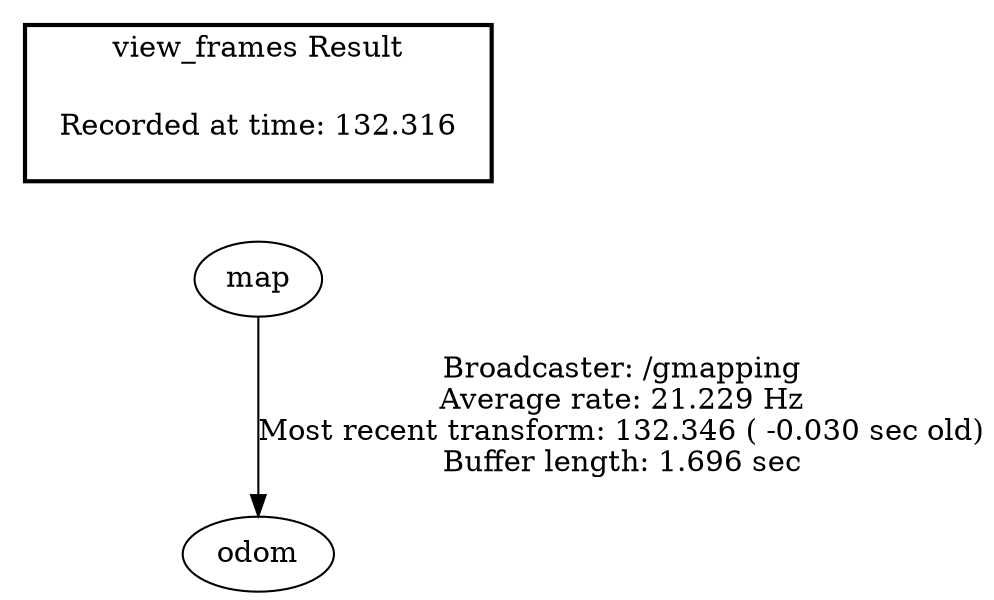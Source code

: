 digraph G {
"map" -> "odom"[label="Broadcaster: /gmapping\nAverage rate: 21.229 Hz\nMost recent transform: 132.346 ( -0.030 sec old)\nBuffer length: 1.696 sec\n"];
edge [style=invis];
 subgraph cluster_legend { style=bold; color=black; label ="view_frames Result";
"Recorded at time: 132.316"[ shape=plaintext ] ;
 }->"map";
}